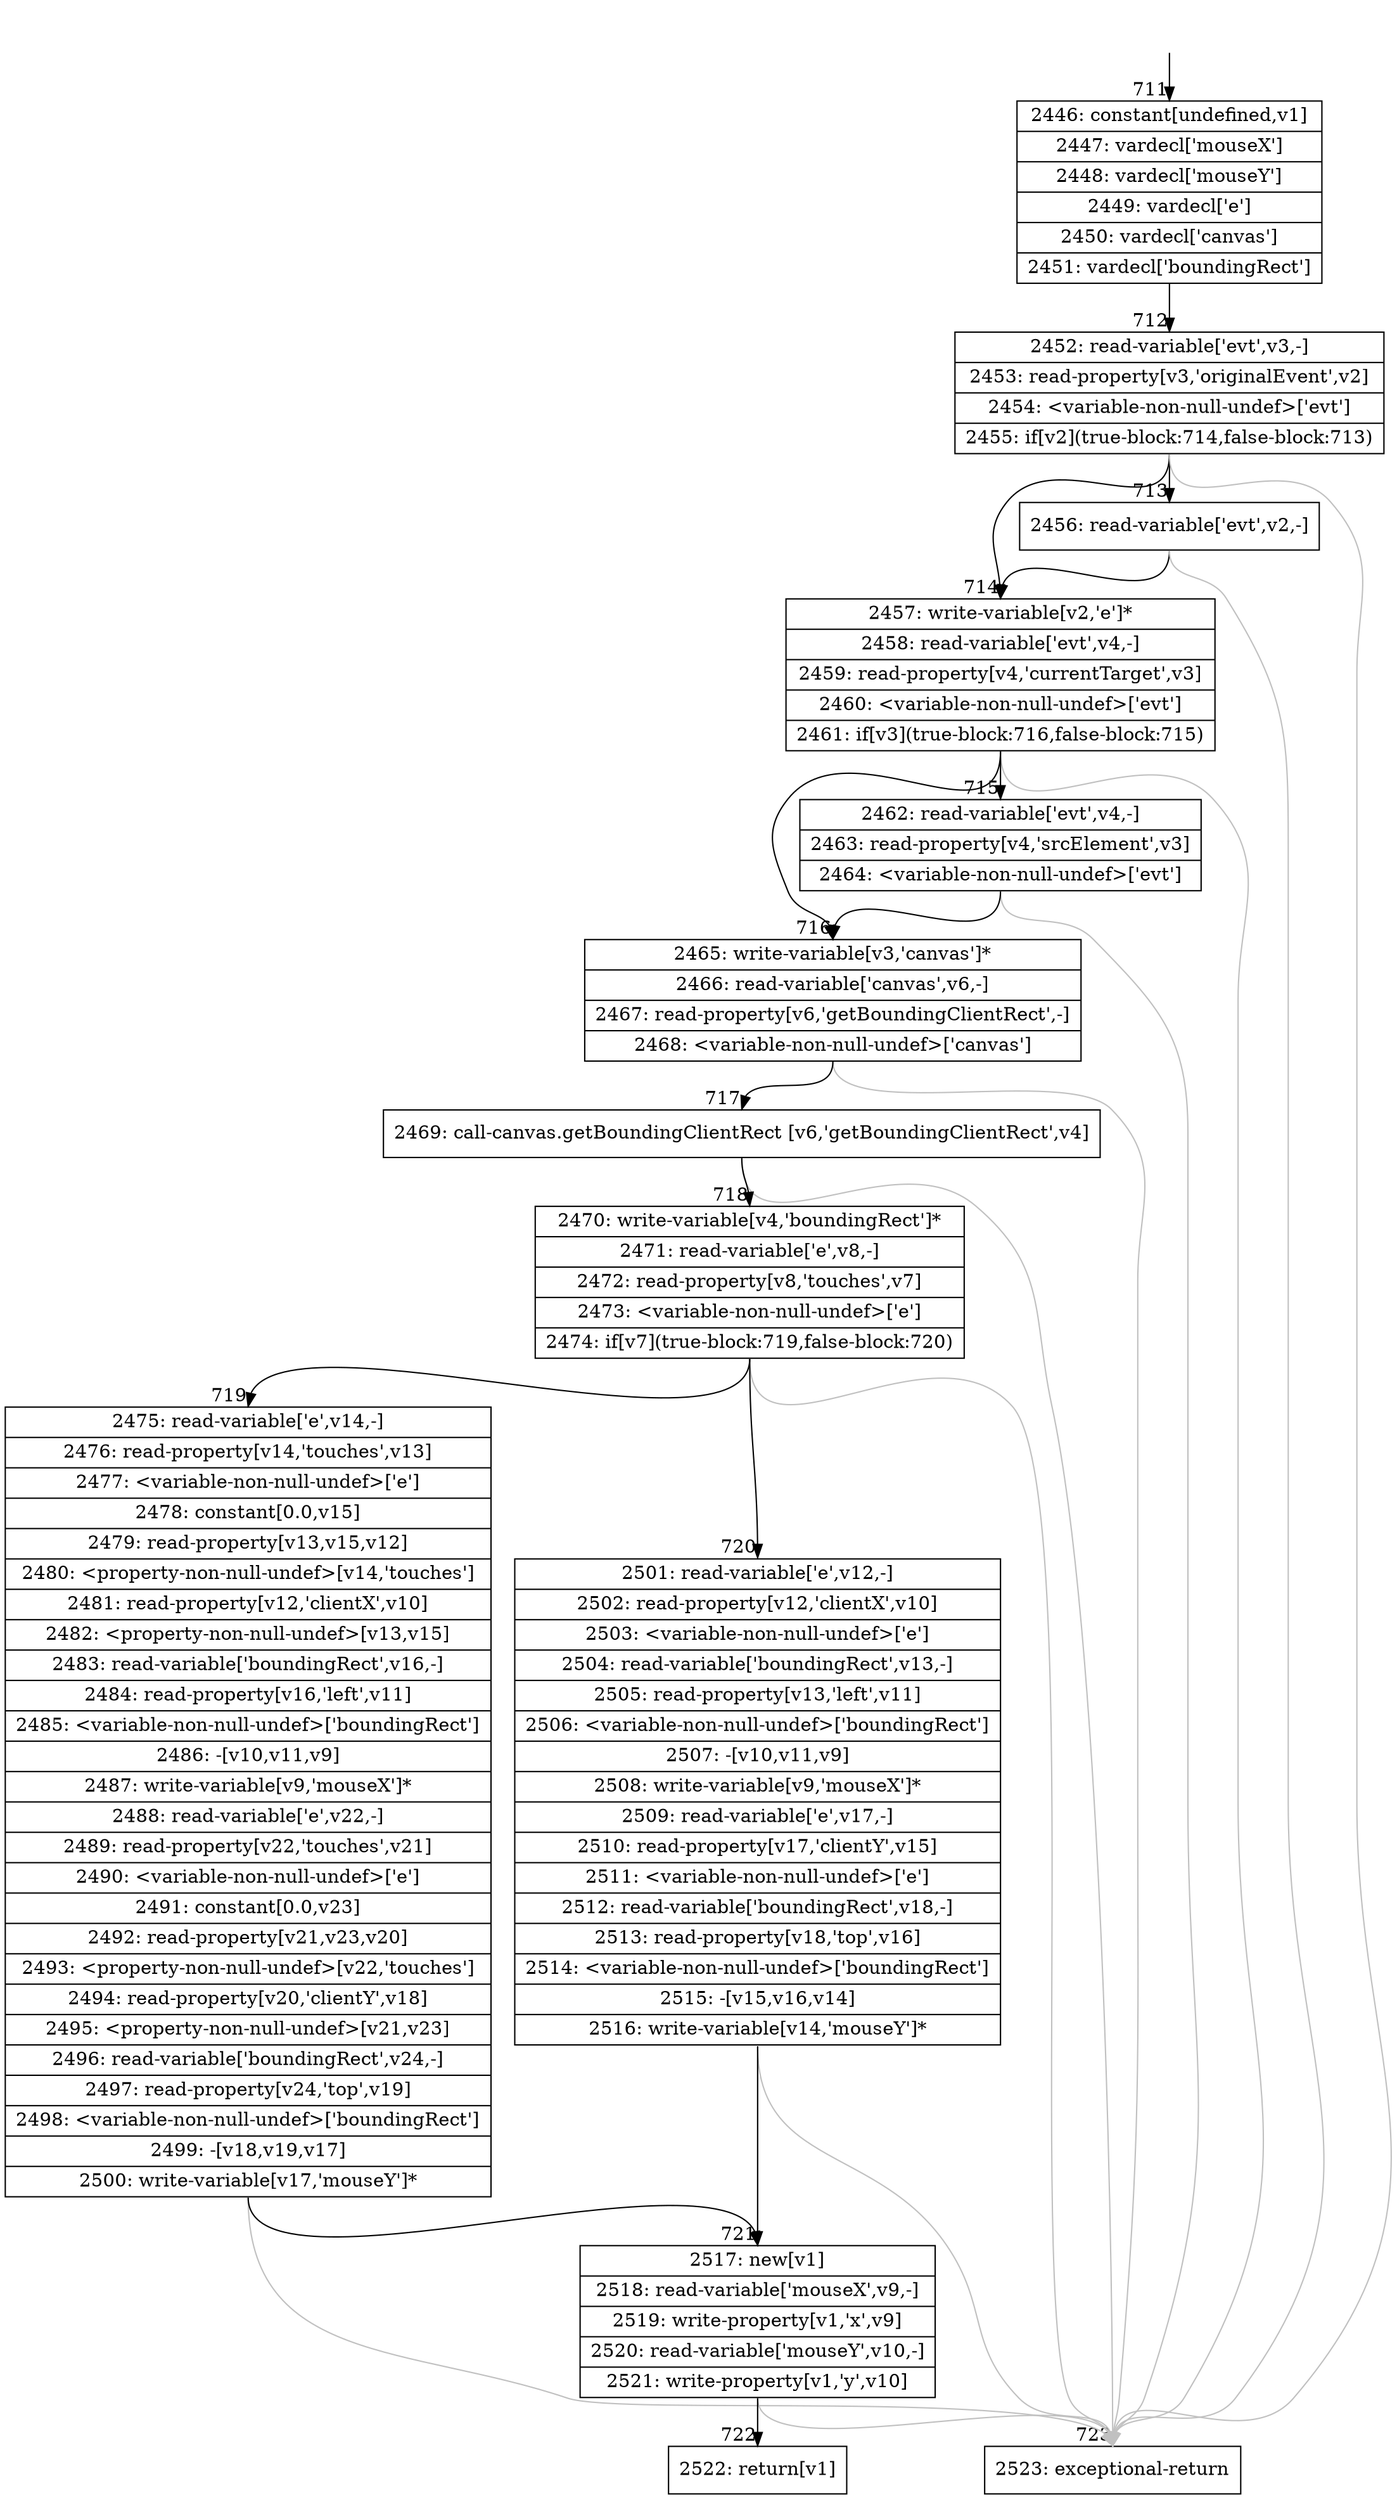 digraph {
rankdir="TD"
BB_entry77[shape=none,label=""];
BB_entry77 -> BB711 [tailport=s, headport=n, headlabel="    711"]
BB711 [shape=record label="{2446: constant[undefined,v1]|2447: vardecl['mouseX']|2448: vardecl['mouseY']|2449: vardecl['e']|2450: vardecl['canvas']|2451: vardecl['boundingRect']}" ] 
BB711 -> BB712 [tailport=s, headport=n, headlabel="      712"]
BB712 [shape=record label="{2452: read-variable['evt',v3,-]|2453: read-property[v3,'originalEvent',v2]|2454: \<variable-non-null-undef\>['evt']|2455: if[v2](true-block:714,false-block:713)}" ] 
BB712 -> BB714 [tailport=s, headport=n, headlabel="      714"]
BB712 -> BB713 [tailport=s, headport=n, headlabel="      713"]
BB712 -> BB723 [tailport=s, headport=n, color=gray, headlabel="      723"]
BB713 [shape=record label="{2456: read-variable['evt',v2,-]}" ] 
BB713 -> BB714 [tailport=s, headport=n]
BB713 -> BB723 [tailport=s, headport=n, color=gray]
BB714 [shape=record label="{2457: write-variable[v2,'e']*|2458: read-variable['evt',v4,-]|2459: read-property[v4,'currentTarget',v3]|2460: \<variable-non-null-undef\>['evt']|2461: if[v3](true-block:716,false-block:715)}" ] 
BB714 -> BB716 [tailport=s, headport=n, headlabel="      716"]
BB714 -> BB715 [tailport=s, headport=n, headlabel="      715"]
BB714 -> BB723 [tailport=s, headport=n, color=gray]
BB715 [shape=record label="{2462: read-variable['evt',v4,-]|2463: read-property[v4,'srcElement',v3]|2464: \<variable-non-null-undef\>['evt']}" ] 
BB715 -> BB716 [tailport=s, headport=n]
BB715 -> BB723 [tailport=s, headport=n, color=gray]
BB716 [shape=record label="{2465: write-variable[v3,'canvas']*|2466: read-variable['canvas',v6,-]|2467: read-property[v6,'getBoundingClientRect',-]|2468: \<variable-non-null-undef\>['canvas']}" ] 
BB716 -> BB717 [tailport=s, headport=n, headlabel="      717"]
BB716 -> BB723 [tailport=s, headport=n, color=gray]
BB717 [shape=record label="{2469: call-canvas.getBoundingClientRect [v6,'getBoundingClientRect',v4]}" ] 
BB717 -> BB718 [tailport=s, headport=n, headlabel="      718"]
BB717 -> BB723 [tailport=s, headport=n, color=gray]
BB718 [shape=record label="{2470: write-variable[v4,'boundingRect']*|2471: read-variable['e',v8,-]|2472: read-property[v8,'touches',v7]|2473: \<variable-non-null-undef\>['e']|2474: if[v7](true-block:719,false-block:720)}" ] 
BB718 -> BB719 [tailport=s, headport=n, headlabel="      719"]
BB718 -> BB720 [tailport=s, headport=n, headlabel="      720"]
BB718 -> BB723 [tailport=s, headport=n, color=gray]
BB719 [shape=record label="{2475: read-variable['e',v14,-]|2476: read-property[v14,'touches',v13]|2477: \<variable-non-null-undef\>['e']|2478: constant[0.0,v15]|2479: read-property[v13,v15,v12]|2480: \<property-non-null-undef\>[v14,'touches']|2481: read-property[v12,'clientX',v10]|2482: \<property-non-null-undef\>[v13,v15]|2483: read-variable['boundingRect',v16,-]|2484: read-property[v16,'left',v11]|2485: \<variable-non-null-undef\>['boundingRect']|2486: -[v10,v11,v9]|2487: write-variable[v9,'mouseX']*|2488: read-variable['e',v22,-]|2489: read-property[v22,'touches',v21]|2490: \<variable-non-null-undef\>['e']|2491: constant[0.0,v23]|2492: read-property[v21,v23,v20]|2493: \<property-non-null-undef\>[v22,'touches']|2494: read-property[v20,'clientY',v18]|2495: \<property-non-null-undef\>[v21,v23]|2496: read-variable['boundingRect',v24,-]|2497: read-property[v24,'top',v19]|2498: \<variable-non-null-undef\>['boundingRect']|2499: -[v18,v19,v17]|2500: write-variable[v17,'mouseY']*}" ] 
BB719 -> BB721 [tailport=s, headport=n, headlabel="      721"]
BB719 -> BB723 [tailport=s, headport=n, color=gray]
BB720 [shape=record label="{2501: read-variable['e',v12,-]|2502: read-property[v12,'clientX',v10]|2503: \<variable-non-null-undef\>['e']|2504: read-variable['boundingRect',v13,-]|2505: read-property[v13,'left',v11]|2506: \<variable-non-null-undef\>['boundingRect']|2507: -[v10,v11,v9]|2508: write-variable[v9,'mouseX']*|2509: read-variable['e',v17,-]|2510: read-property[v17,'clientY',v15]|2511: \<variable-non-null-undef\>['e']|2512: read-variable['boundingRect',v18,-]|2513: read-property[v18,'top',v16]|2514: \<variable-non-null-undef\>['boundingRect']|2515: -[v15,v16,v14]|2516: write-variable[v14,'mouseY']*}" ] 
BB720 -> BB721 [tailport=s, headport=n]
BB720 -> BB723 [tailport=s, headport=n, color=gray]
BB721 [shape=record label="{2517: new[v1]|2518: read-variable['mouseX',v9,-]|2519: write-property[v1,'x',v9]|2520: read-variable['mouseY',v10,-]|2521: write-property[v1,'y',v10]}" ] 
BB721 -> BB722 [tailport=s, headport=n, headlabel="      722"]
BB721 -> BB723 [tailport=s, headport=n, color=gray]
BB722 [shape=record label="{2522: return[v1]}" ] 
BB723 [shape=record label="{2523: exceptional-return}" ] 
//#$~ 726
}
